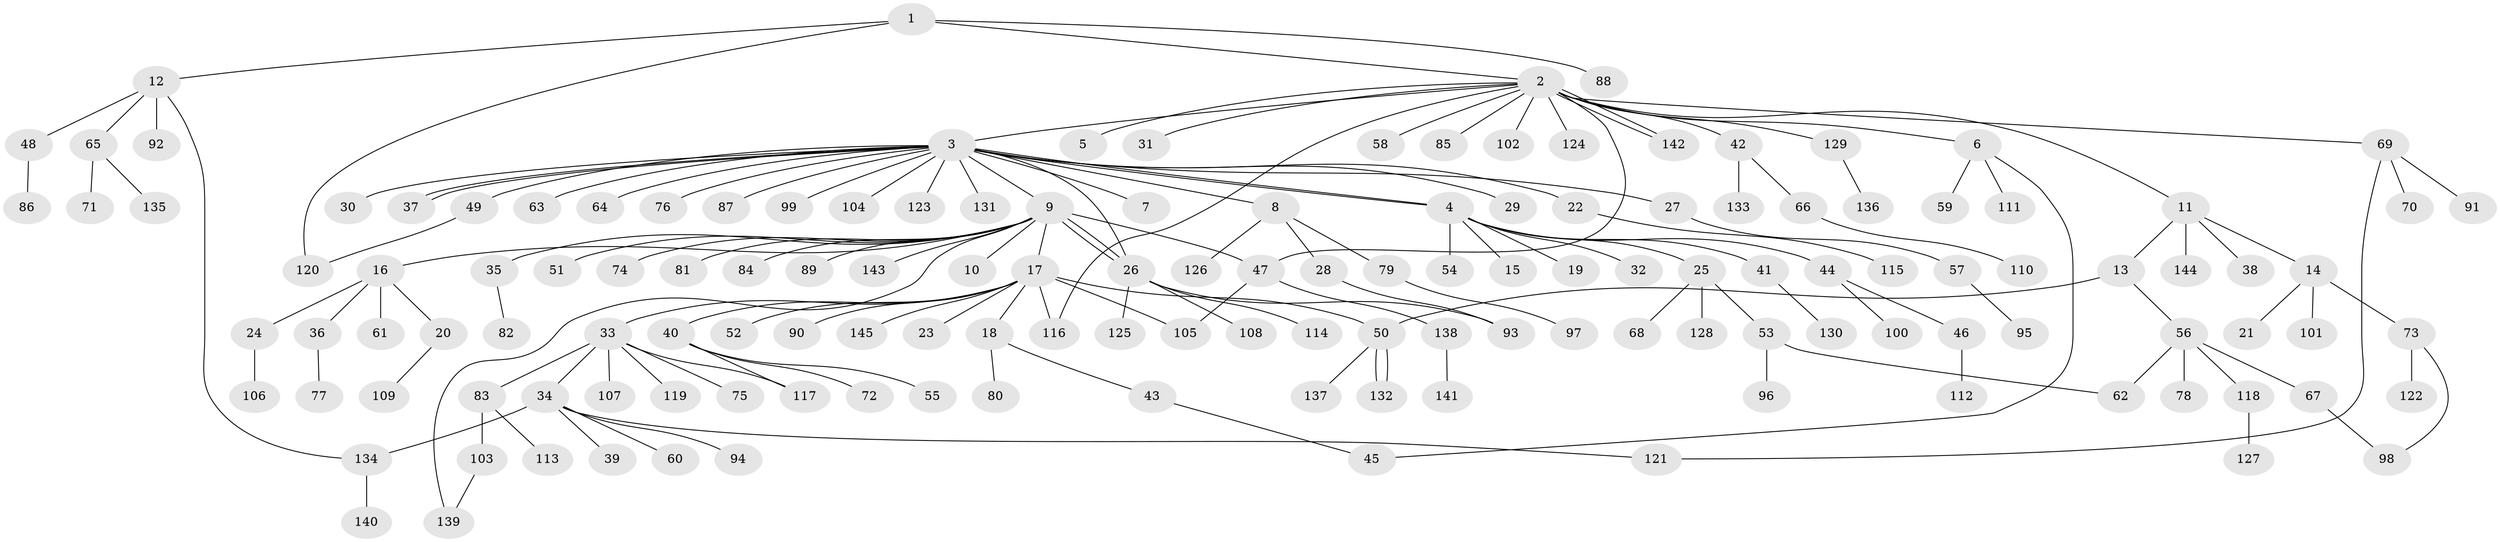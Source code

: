 // coarse degree distribution, {3: 0.10666666666666667, 15: 0.013333333333333334, 8: 0.013333333333333334, 5: 0.02666666666666667, 1: 0.4666666666666667, 2: 0.26666666666666666, 13: 0.013333333333333334, 4: 0.08, 7: 0.013333333333333334}
// Generated by graph-tools (version 1.1) at 2025/50/03/04/25 22:50:14]
// undirected, 145 vertices, 163 edges
graph export_dot {
  node [color=gray90,style=filled];
  1;
  2;
  3;
  4;
  5;
  6;
  7;
  8;
  9;
  10;
  11;
  12;
  13;
  14;
  15;
  16;
  17;
  18;
  19;
  20;
  21;
  22;
  23;
  24;
  25;
  26;
  27;
  28;
  29;
  30;
  31;
  32;
  33;
  34;
  35;
  36;
  37;
  38;
  39;
  40;
  41;
  42;
  43;
  44;
  45;
  46;
  47;
  48;
  49;
  50;
  51;
  52;
  53;
  54;
  55;
  56;
  57;
  58;
  59;
  60;
  61;
  62;
  63;
  64;
  65;
  66;
  67;
  68;
  69;
  70;
  71;
  72;
  73;
  74;
  75;
  76;
  77;
  78;
  79;
  80;
  81;
  82;
  83;
  84;
  85;
  86;
  87;
  88;
  89;
  90;
  91;
  92;
  93;
  94;
  95;
  96;
  97;
  98;
  99;
  100;
  101;
  102;
  103;
  104;
  105;
  106;
  107;
  108;
  109;
  110;
  111;
  112;
  113;
  114;
  115;
  116;
  117;
  118;
  119;
  120;
  121;
  122;
  123;
  124;
  125;
  126;
  127;
  128;
  129;
  130;
  131;
  132;
  133;
  134;
  135;
  136;
  137;
  138;
  139;
  140;
  141;
  142;
  143;
  144;
  145;
  1 -- 2;
  1 -- 12;
  1 -- 88;
  1 -- 120;
  2 -- 3;
  2 -- 5;
  2 -- 6;
  2 -- 11;
  2 -- 31;
  2 -- 42;
  2 -- 47;
  2 -- 58;
  2 -- 69;
  2 -- 85;
  2 -- 102;
  2 -- 116;
  2 -- 124;
  2 -- 129;
  2 -- 142;
  2 -- 142;
  3 -- 4;
  3 -- 4;
  3 -- 7;
  3 -- 8;
  3 -- 9;
  3 -- 22;
  3 -- 26;
  3 -- 27;
  3 -- 29;
  3 -- 30;
  3 -- 37;
  3 -- 37;
  3 -- 49;
  3 -- 63;
  3 -- 64;
  3 -- 76;
  3 -- 87;
  3 -- 99;
  3 -- 104;
  3 -- 123;
  3 -- 131;
  4 -- 15;
  4 -- 19;
  4 -- 25;
  4 -- 32;
  4 -- 41;
  4 -- 44;
  4 -- 54;
  6 -- 45;
  6 -- 59;
  6 -- 111;
  8 -- 28;
  8 -- 79;
  8 -- 126;
  9 -- 10;
  9 -- 16;
  9 -- 17;
  9 -- 26;
  9 -- 26;
  9 -- 35;
  9 -- 47;
  9 -- 51;
  9 -- 74;
  9 -- 81;
  9 -- 84;
  9 -- 89;
  9 -- 139;
  9 -- 143;
  11 -- 13;
  11 -- 14;
  11 -- 38;
  11 -- 144;
  12 -- 48;
  12 -- 65;
  12 -- 92;
  12 -- 134;
  13 -- 50;
  13 -- 56;
  14 -- 21;
  14 -- 73;
  14 -- 101;
  16 -- 20;
  16 -- 24;
  16 -- 36;
  16 -- 61;
  17 -- 18;
  17 -- 23;
  17 -- 33;
  17 -- 40;
  17 -- 50;
  17 -- 52;
  17 -- 90;
  17 -- 105;
  17 -- 116;
  17 -- 145;
  18 -- 43;
  18 -- 80;
  20 -- 109;
  22 -- 115;
  24 -- 106;
  25 -- 53;
  25 -- 68;
  25 -- 128;
  26 -- 93;
  26 -- 108;
  26 -- 114;
  26 -- 125;
  27 -- 57;
  28 -- 93;
  33 -- 34;
  33 -- 75;
  33 -- 83;
  33 -- 107;
  33 -- 117;
  33 -- 119;
  34 -- 39;
  34 -- 60;
  34 -- 94;
  34 -- 121;
  34 -- 134;
  35 -- 82;
  36 -- 77;
  40 -- 55;
  40 -- 72;
  40 -- 117;
  41 -- 130;
  42 -- 66;
  42 -- 133;
  43 -- 45;
  44 -- 46;
  44 -- 100;
  46 -- 112;
  47 -- 105;
  47 -- 138;
  48 -- 86;
  49 -- 120;
  50 -- 132;
  50 -- 132;
  50 -- 137;
  53 -- 62;
  53 -- 96;
  56 -- 62;
  56 -- 67;
  56 -- 78;
  56 -- 118;
  57 -- 95;
  65 -- 71;
  65 -- 135;
  66 -- 110;
  67 -- 98;
  69 -- 70;
  69 -- 91;
  69 -- 121;
  73 -- 98;
  73 -- 122;
  79 -- 97;
  83 -- 103;
  83 -- 113;
  103 -- 139;
  118 -- 127;
  129 -- 136;
  134 -- 140;
  138 -- 141;
}
